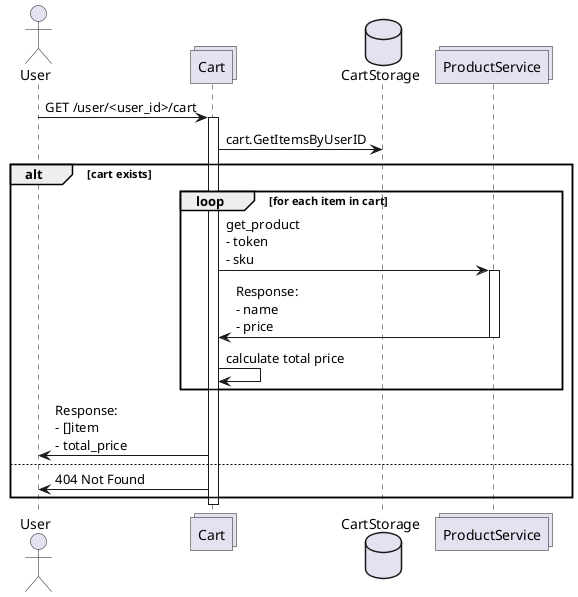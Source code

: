@startuml

actor User as u
collections Cart as c
database CartStorage as cs
collections ProductService as p

u -> c : GET /user/<user_id>/cart
activate c
c -> cs : cart.GetItemsByUserID
alt cart exists
  loop for each item in cart
    c -> p : get_product\n- token\n- sku
    activate p
    p -> c : Response:\n- name\n- price
    deactivate p
    c -> c : calculate total price
  end
  c -> u : Response:\n- []item\n- total_price
else
  c -> u : 404 Not Found
end
deactivate c

@enduml
